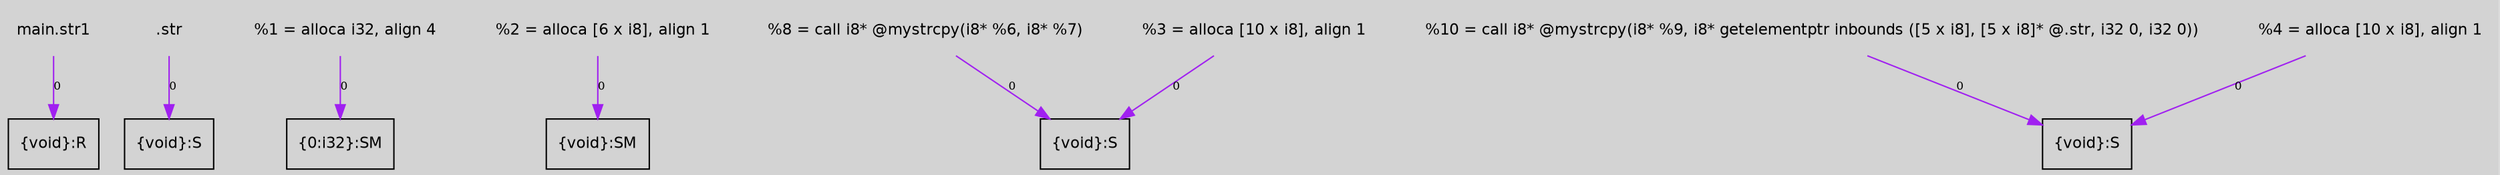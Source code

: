 digraph unnamed {
	graph [center=true, ratio=true, bgcolor=lightgray, fontname=Helvetica];
	node  [fontname=Helvetica, fontsize=11];

	Node0x17bb090 [shape=record,label="{\{void\}:R}"];
	Node0x17bb120 [shape=record,label="{\{void\}:S}"];
	Node0x17bada0 [shape=record,label="{\{0:i32\}:SM}"];
	Node0x17baed0 [shape=record,label="{\{void\}:SM}"];
	Node0x17ba5c0 [shape=record,label="{\{void\}:S}"];
	Node0x17ba750 [shape=record,label="{\{void\}:S}"];
	Node0x17a42b8 [shape=plaintext, label ="  %10 = call i8* @mystrcpy(i8* %9, i8* getelementptr inbounds ([5 x i8], [5 x i8]* @.str, i32 0, i32 0))"];
	Node0x17a42b8 -> Node0x17ba750[arrowtail=tee,label="0",fontsize=8,color=purple];
	Node0x17a2c58 [shape=plaintext, label ="  %1 = alloca i32, align 4"];
	Node0x17a2c58 -> Node0x17bada0[arrowtail=tee,label="0",fontsize=8,color=purple];
	Node0x17a1da8 [shape=plaintext, label ="main.str1"];
	Node0x17a1da8 -> Node0x17bb090[arrowtail=tee,label="0",fontsize=8,color=purple];
	Node0x17a4018 [shape=plaintext, label ="  %8 = call i8* @mystrcpy(i8* %6, i8* %7)"];
	Node0x17a4018 -> Node0x17ba5c0[arrowtail=tee,label="0",fontsize=8,color=purple];
	Node0x17a33d8 [shape=plaintext, label ="  %4 = alloca [10 x i8], align 1"];
	Node0x17a33d8 -> Node0x17ba750[arrowtail=tee,label="0",fontsize=8,color=purple];
	Node0x17a27a8 [shape=plaintext, label =".str"];
	Node0x17a27a8 -> Node0x17bb120[arrowtail=tee,label="0",fontsize=8,color=purple];
	Node0x17a3378 [shape=plaintext, label ="  %3 = alloca [10 x i8], align 1"];
	Node0x17a3378 -> Node0x17ba5c0[arrowtail=tee,label="0",fontsize=8,color=purple];
	Node0x17a32e8 [shape=plaintext, label ="  %2 = alloca [6 x i8], align 1"];
	Node0x17a32e8 -> Node0x17baed0[arrowtail=tee,label="0",fontsize=8,color=purple];
}
